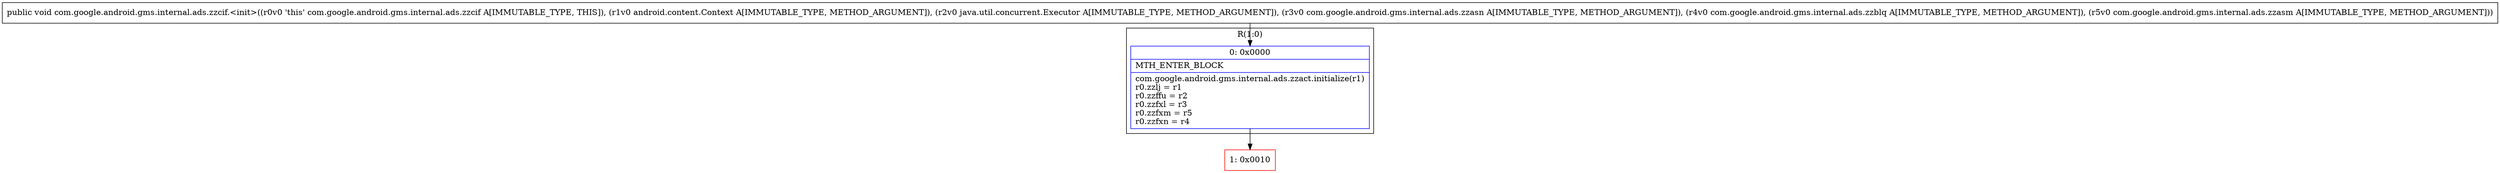 digraph "CFG forcom.google.android.gms.internal.ads.zzcif.\<init\>(Landroid\/content\/Context;Ljava\/util\/concurrent\/Executor;Lcom\/google\/android\/gms\/internal\/ads\/zzasn;Lcom\/google\/android\/gms\/internal\/ads\/zzblq;Lcom\/google\/android\/gms\/internal\/ads\/zzasm;)V" {
subgraph cluster_Region_1073875453 {
label = "R(1:0)";
node [shape=record,color=blue];
Node_0 [shape=record,label="{0\:\ 0x0000|MTH_ENTER_BLOCK\l|com.google.android.gms.internal.ads.zzact.initialize(r1)\lr0.zzlj = r1\lr0.zzffu = r2\lr0.zzfxl = r3\lr0.zzfxm = r5\lr0.zzfxn = r4\l}"];
}
Node_1 [shape=record,color=red,label="{1\:\ 0x0010}"];
MethodNode[shape=record,label="{public void com.google.android.gms.internal.ads.zzcif.\<init\>((r0v0 'this' com.google.android.gms.internal.ads.zzcif A[IMMUTABLE_TYPE, THIS]), (r1v0 android.content.Context A[IMMUTABLE_TYPE, METHOD_ARGUMENT]), (r2v0 java.util.concurrent.Executor A[IMMUTABLE_TYPE, METHOD_ARGUMENT]), (r3v0 com.google.android.gms.internal.ads.zzasn A[IMMUTABLE_TYPE, METHOD_ARGUMENT]), (r4v0 com.google.android.gms.internal.ads.zzblq A[IMMUTABLE_TYPE, METHOD_ARGUMENT]), (r5v0 com.google.android.gms.internal.ads.zzasm A[IMMUTABLE_TYPE, METHOD_ARGUMENT])) }"];
MethodNode -> Node_0;
Node_0 -> Node_1;
}

